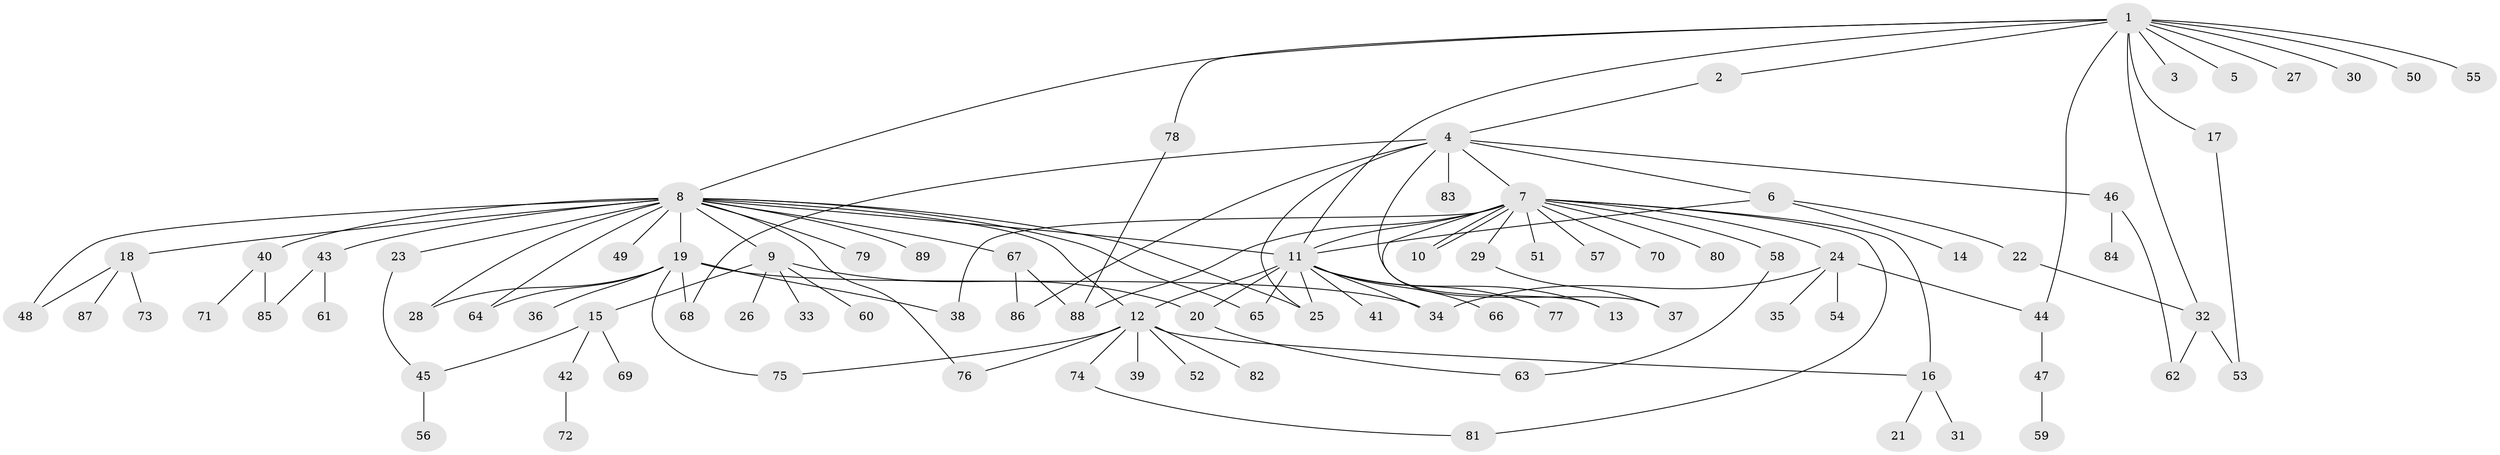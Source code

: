 // Generated by graph-tools (version 1.1) at 2025/01/03/09/25 03:01:39]
// undirected, 89 vertices, 120 edges
graph export_dot {
graph [start="1"]
  node [color=gray90,style=filled];
  1;
  2;
  3;
  4;
  5;
  6;
  7;
  8;
  9;
  10;
  11;
  12;
  13;
  14;
  15;
  16;
  17;
  18;
  19;
  20;
  21;
  22;
  23;
  24;
  25;
  26;
  27;
  28;
  29;
  30;
  31;
  32;
  33;
  34;
  35;
  36;
  37;
  38;
  39;
  40;
  41;
  42;
  43;
  44;
  45;
  46;
  47;
  48;
  49;
  50;
  51;
  52;
  53;
  54;
  55;
  56;
  57;
  58;
  59;
  60;
  61;
  62;
  63;
  64;
  65;
  66;
  67;
  68;
  69;
  70;
  71;
  72;
  73;
  74;
  75;
  76;
  77;
  78;
  79;
  80;
  81;
  82;
  83;
  84;
  85;
  86;
  87;
  88;
  89;
  1 -- 2;
  1 -- 3;
  1 -- 5;
  1 -- 8;
  1 -- 11;
  1 -- 17;
  1 -- 27;
  1 -- 30;
  1 -- 32;
  1 -- 44;
  1 -- 50;
  1 -- 55;
  1 -- 78;
  2 -- 4;
  4 -- 6;
  4 -- 7;
  4 -- 25;
  4 -- 37;
  4 -- 46;
  4 -- 68;
  4 -- 83;
  4 -- 86;
  6 -- 11;
  6 -- 14;
  6 -- 22;
  7 -- 10;
  7 -- 10;
  7 -- 11;
  7 -- 13;
  7 -- 16;
  7 -- 24;
  7 -- 29;
  7 -- 38;
  7 -- 51;
  7 -- 57;
  7 -- 58;
  7 -- 70;
  7 -- 80;
  7 -- 81;
  7 -- 88;
  8 -- 9;
  8 -- 11;
  8 -- 12;
  8 -- 18;
  8 -- 19;
  8 -- 23;
  8 -- 25;
  8 -- 28;
  8 -- 40;
  8 -- 43;
  8 -- 48;
  8 -- 49;
  8 -- 64;
  8 -- 65;
  8 -- 67;
  8 -- 76;
  8 -- 79;
  8 -- 89;
  9 -- 15;
  9 -- 20;
  9 -- 26;
  9 -- 33;
  9 -- 60;
  11 -- 12;
  11 -- 13;
  11 -- 20;
  11 -- 25;
  11 -- 34;
  11 -- 41;
  11 -- 65;
  11 -- 66;
  11 -- 77;
  12 -- 16;
  12 -- 39;
  12 -- 52;
  12 -- 74;
  12 -- 75;
  12 -- 76;
  12 -- 82;
  15 -- 42;
  15 -- 45;
  15 -- 69;
  16 -- 21;
  16 -- 31;
  17 -- 53;
  18 -- 48;
  18 -- 73;
  18 -- 87;
  19 -- 28;
  19 -- 34;
  19 -- 36;
  19 -- 38;
  19 -- 64;
  19 -- 68;
  19 -- 75;
  20 -- 63;
  22 -- 32;
  23 -- 45;
  24 -- 34;
  24 -- 35;
  24 -- 44;
  24 -- 54;
  29 -- 37;
  32 -- 53;
  32 -- 62;
  40 -- 71;
  40 -- 85;
  42 -- 72;
  43 -- 61;
  43 -- 85;
  44 -- 47;
  45 -- 56;
  46 -- 62;
  46 -- 84;
  47 -- 59;
  58 -- 63;
  67 -- 86;
  67 -- 88;
  74 -- 81;
  78 -- 88;
}
